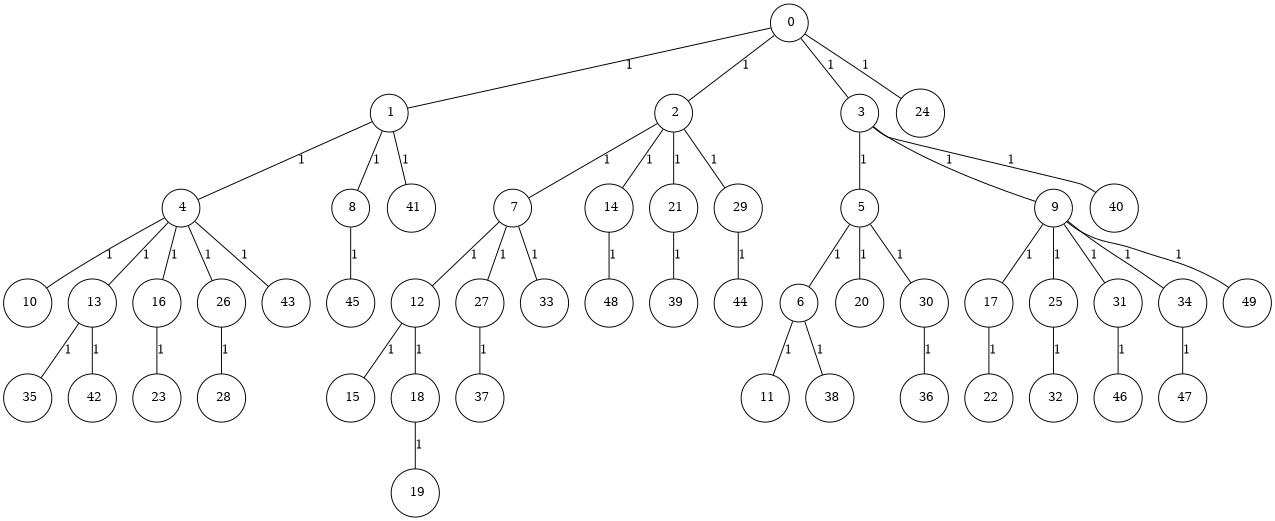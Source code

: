 graph G {
size="8.5,11;"
ratio = "expand;"
fixedsize="true;"
overlap="scale;"
node[shape=circle,width=.12,hight=.12,fontsize=12]
edge[fontsize=12]

0[label=" 0" color=black, pos="1.6489256,2.5164981!"];
1[label=" 1" color=black, pos="2.7764786,0.5611884!"];
2[label=" 2" color=black, pos="1.6995065,1.9290231!"];
3[label=" 3" color=black, pos="2.0323375,0.77610031!"];
4[label=" 4" color=black, pos="2.3906553,0.41599102!"];
5[label=" 5" color=black, pos="0.77250098,2.1582039!"];
6[label=" 6" color=black, pos="1.0008789,1.1300148!"];
7[label=" 7" color=black, pos="2.7542655,1.7237553!"];
8[label=" 8" color=black, pos="2.0157245,2.6160001!"];
9[label=" 9" color=black, pos="0.55569849,0.093137722!"];
10[label=" 10" color=black, pos="1.3224092,2.2348111!"];
11[label=" 11" color=black, pos="1.5860355,2.1291113!"];
12[label=" 12" color=black, pos="0.63472273,0.90169769!"];
13[label=" 13" color=black, pos="0.31803569,1.7429075!"];
14[label=" 14" color=black, pos="2.220921,0.7522334!"];
15[label=" 15" color=black, pos="1.6353663,0.37837776!"];
16[label=" 16" color=black, pos="0.71624222,0.44329393!"];
17[label=" 17" color=black, pos="2.1715663,0.52714574!"];
18[label=" 18" color=black, pos="2.5585925,1.8487222!"];
19[label=" 19" color=black, pos="0.77286828,1.1213187!"];
20[label=" 20" color=black, pos="2.5229358,0.81481472!"];
21[label=" 21" color=black, pos="0.082918014,1.1598861!"];
22[label=" 22" color=black, pos="0.43064443,1.2790257!"];
23[label=" 23" color=black, pos="2.3881082,0.71710151!"];
24[label=" 24" color=black, pos="0.65178125,0.37629115!"];
25[label=" 25" color=black, pos="0.69682709,0.31732304!"];
26[label=" 26" color=black, pos="2.6653937,2.4000476!"];
27[label=" 27" color=black, pos="2.1438788,1.845853!"];
28[label=" 28" color=black, pos="1.5443828,1.5077862!"];
29[label=" 29" color=black, pos="0.21838992,2.9311398!"];
30[label=" 30" color=black, pos="0.57979176,0.71504507!"];
31[label=" 31" color=black, pos="0.86756893,1.0722504!"];
32[label=" 32" color=black, pos="2.592542,1.3426977!"];
33[label=" 33" color=black, pos="1.3519785,2.5447887!"];
34[label=" 34" color=black, pos="0.82606603,0.45563422!"];
35[label=" 35" color=black, pos="1.4662026,0.63675951!"];
36[label=" 36" color=black, pos="0.96215501,2.6378862!"];
37[label=" 37" color=black, pos="2.812218,2.8295793!"];
38[label=" 38" color=black, pos="0.7791915,0.35990973!"];
39[label=" 39" color=black, pos="2.9767709,1.1661106!"];
40[label=" 40" color=black, pos="2.8807017,2.8586821!"];
41[label=" 41" color=black, pos="2.1688291,1.2500524!"];
42[label=" 42" color=black, pos="1.348307,0.96483993!"];
43[label=" 43" color=black, pos="2.0071738,2.825095!"];
44[label=" 44" color=black, pos="1.7461452,1.1498738!"];
45[label=" 45" color=black, pos="0.032007171,1.9503729!"];
46[label=" 46" color=black, pos="2.5240774,2.4579591!"];
47[label=" 47" color=black, pos="1.7424428,0.070161319!"];
48[label=" 48" color=black, pos="1.132878,2.8558246!"];
49[label=" 49" color=black, pos="0.33231412,1.2966021!"];
0--1[label="1"]
0--2[label="1"]
0--3[label="1"]
0--24[label="1"]
1--4[label="1"]
1--8[label="1"]
1--41[label="1"]
2--7[label="1"]
2--14[label="1"]
2--21[label="1"]
2--29[label="1"]
3--5[label="1"]
3--9[label="1"]
3--40[label="1"]
4--10[label="1"]
4--13[label="1"]
4--16[label="1"]
4--26[label="1"]
4--43[label="1"]
5--6[label="1"]
5--20[label="1"]
5--30[label="1"]
6--11[label="1"]
6--38[label="1"]
7--12[label="1"]
7--27[label="1"]
7--33[label="1"]
8--45[label="1"]
9--17[label="1"]
9--25[label="1"]
9--31[label="1"]
9--34[label="1"]
9--49[label="1"]
12--15[label="1"]
12--18[label="1"]
13--35[label="1"]
13--42[label="1"]
14--48[label="1"]
16--23[label="1"]
17--22[label="1"]
18--19[label="1"]
21--39[label="1"]
25--32[label="1"]
26--28[label="1"]
27--37[label="1"]
29--44[label="1"]
30--36[label="1"]
31--46[label="1"]
34--47[label="1"]

}
